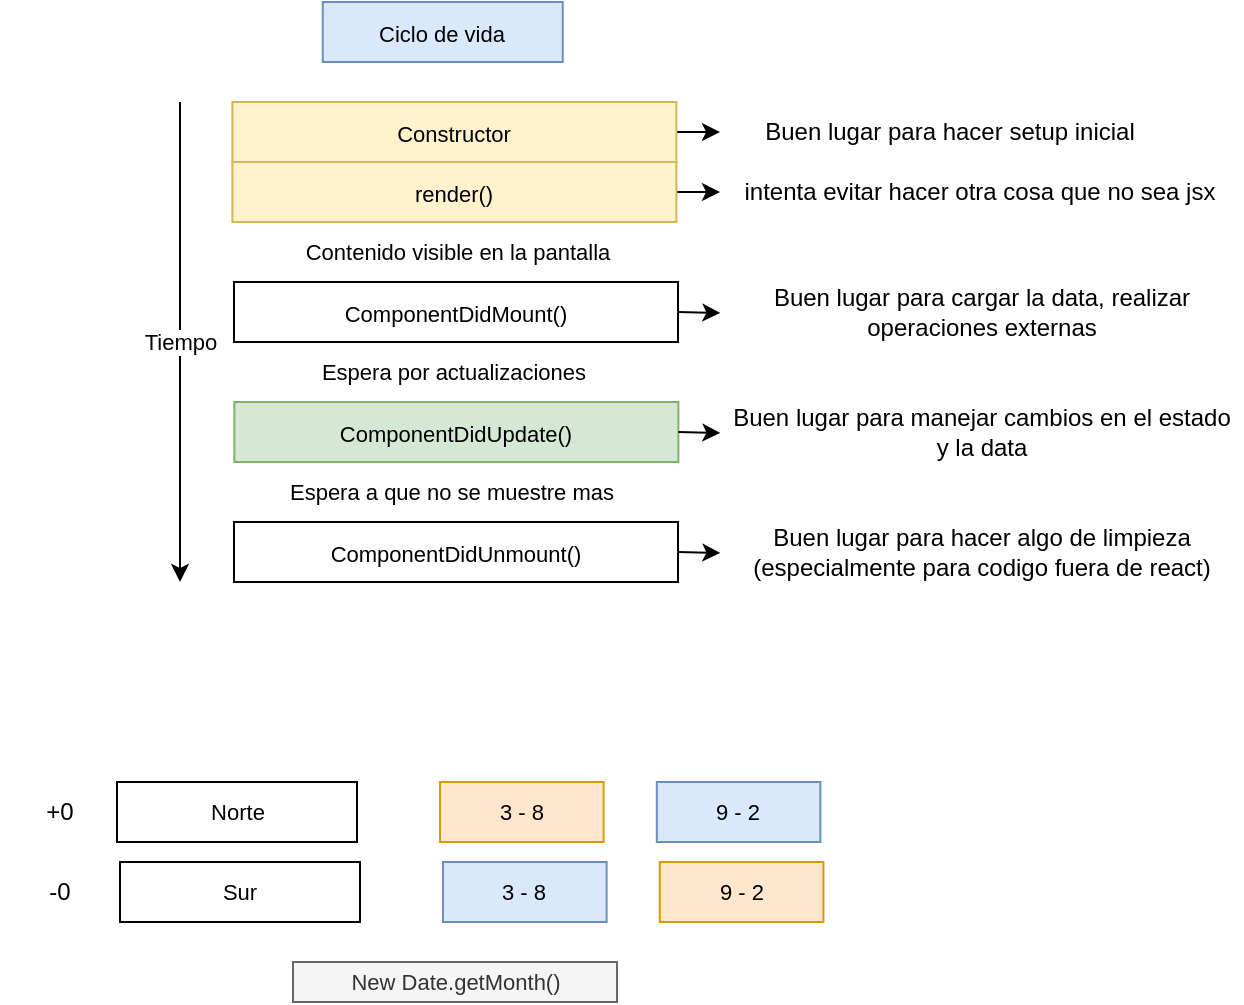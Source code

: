 <mxfile version="16.4.0" type="device"><diagram id="vxx5PGcnoUaJN35QzPoA" name="Página-1"><mxGraphModel dx="1021" dy="651" grid="1" gridSize="10" guides="1" tooltips="1" connect="1" arrows="1" fold="1" page="1" pageScale="1" pageWidth="827" pageHeight="1169" math="0" shadow="0"><root><mxCell id="0"/><mxCell id="1" parent="0"/><mxCell id="89l6sooOV2xjMn1KRSGB-1" value="&lt;font style=&quot;font-size: 11px&quot;&gt;Ciclo de vida&lt;/font&gt;" style="rounded=0;whiteSpace=wrap;html=1;fontSize=14;strokeWidth=1;fillColor=#dae8fc;strokeColor=#6c8ebf;" parent="1" vertex="1"><mxGeometry x="221.38" y="60" width="120" height="30" as="geometry"/></mxCell><mxCell id="89l6sooOV2xjMn1KRSGB-13" style="edgeStyle=orthogonalEdgeStyle;rounded=0;orthogonalLoop=1;jettySize=auto;html=1;exitX=1;exitY=0.5;exitDx=0;exitDy=0;" parent="1" source="89l6sooOV2xjMn1KRSGB-2" target="89l6sooOV2xjMn1KRSGB-11" edge="1"><mxGeometry relative="1" as="geometry"/></mxCell><mxCell id="89l6sooOV2xjMn1KRSGB-2" value="&lt;font style=&quot;font-size: 11px&quot;&gt;Constructor&lt;/font&gt;" style="rounded=0;whiteSpace=wrap;html=1;fontSize=14;strokeWidth=1;fillColor=#fff2cc;strokeColor=#d6b656;" parent="1" vertex="1"><mxGeometry x="176.19" y="110" width="222" height="30" as="geometry"/></mxCell><mxCell id="89l6sooOV2xjMn1KRSGB-14" style="edgeStyle=orthogonalEdgeStyle;rounded=0;orthogonalLoop=1;jettySize=auto;html=1;exitX=1;exitY=0.5;exitDx=0;exitDy=0;" parent="1" source="89l6sooOV2xjMn1KRSGB-3" target="89l6sooOV2xjMn1KRSGB-12" edge="1"><mxGeometry relative="1" as="geometry"/></mxCell><mxCell id="89l6sooOV2xjMn1KRSGB-3" value="&lt;font style=&quot;font-size: 11px&quot;&gt;render()&lt;/font&gt;" style="rounded=0;whiteSpace=wrap;html=1;fontSize=14;strokeWidth=1;fillColor=#fff2cc;strokeColor=#d6b656;" parent="1" vertex="1"><mxGeometry x="176.19" y="140" width="222" height="30" as="geometry"/></mxCell><mxCell id="89l6sooOV2xjMn1KRSGB-4" value="&lt;font style=&quot;font-size: 11px&quot;&gt;ComponentDidMount()&lt;/font&gt;" style="rounded=0;whiteSpace=wrap;html=1;fontSize=14;strokeWidth=1;" parent="1" vertex="1"><mxGeometry x="177" y="200" width="222" height="30" as="geometry"/></mxCell><mxCell id="89l6sooOV2xjMn1KRSGB-5" value="Tiempo" style="endArrow=classic;html=1;rounded=0;fontSize=11;" parent="1" edge="1"><mxGeometry width="50" height="50" relative="1" as="geometry"><mxPoint x="150.0" y="110" as="sourcePoint"/><mxPoint x="150" y="350" as="targetPoint"/></mxGeometry></mxCell><mxCell id="89l6sooOV2xjMn1KRSGB-6" value="Contenido visible en la pantalla" style="text;html=1;strokeColor=none;fillColor=none;align=center;verticalAlign=middle;whiteSpace=wrap;rounded=0;fontSize=11;" parent="1" vertex="1"><mxGeometry x="179" y="170" width="220" height="30" as="geometry"/></mxCell><mxCell id="89l6sooOV2xjMn1KRSGB-7" value="&lt;font style=&quot;font-size: 11px&quot;&gt;ComponentDidUpdate()&lt;/font&gt;" style="rounded=0;whiteSpace=wrap;html=1;fontSize=14;strokeWidth=1;fillColor=#d5e8d4;strokeColor=#82b366;" parent="1" vertex="1"><mxGeometry x="177.19" y="260" width="222" height="30" as="geometry"/></mxCell><mxCell id="89l6sooOV2xjMn1KRSGB-8" value="Espera por actualizaciones" style="text;html=1;strokeColor=none;fillColor=none;align=center;verticalAlign=middle;whiteSpace=wrap;rounded=0;fontSize=11;" parent="1" vertex="1"><mxGeometry x="177.19" y="230" width="220" height="30" as="geometry"/></mxCell><mxCell id="89l6sooOV2xjMn1KRSGB-9" value="&lt;font style=&quot;font-size: 11px&quot;&gt;ComponentDidUnmount()&lt;/font&gt;" style="rounded=0;whiteSpace=wrap;html=1;fontSize=14;strokeWidth=1;" parent="1" vertex="1"><mxGeometry x="177" y="320" width="222" height="30" as="geometry"/></mxCell><mxCell id="89l6sooOV2xjMn1KRSGB-10" value="Espera a que no se muestre mas" style="text;html=1;strokeColor=none;fillColor=none;align=center;verticalAlign=middle;whiteSpace=wrap;rounded=0;fontSize=11;" parent="1" vertex="1"><mxGeometry x="176.19" y="290" width="220" height="30" as="geometry"/></mxCell><mxCell id="89l6sooOV2xjMn1KRSGB-11" value="Buen lugar para hacer setup inicial" style="text;html=1;strokeColor=none;fillColor=none;align=center;verticalAlign=middle;whiteSpace=wrap;rounded=0;" parent="1" vertex="1"><mxGeometry x="420" y="110" width="230" height="30" as="geometry"/></mxCell><mxCell id="89l6sooOV2xjMn1KRSGB-12" value="intenta evitar hacer otra cosa que no sea jsx" style="text;html=1;strokeColor=none;fillColor=none;align=center;verticalAlign=middle;whiteSpace=wrap;rounded=0;" parent="1" vertex="1"><mxGeometry x="420" y="140" width="260" height="30" as="geometry"/></mxCell><mxCell id="89l6sooOV2xjMn1KRSGB-15" style="edgeStyle=orthogonalEdgeStyle;rounded=0;orthogonalLoop=1;jettySize=auto;html=1;exitX=1;exitY=0.5;exitDx=0;exitDy=0;" parent="1" target="89l6sooOV2xjMn1KRSGB-16" edge="1"><mxGeometry relative="1" as="geometry"><mxPoint x="399.19" y="215" as="sourcePoint"/></mxGeometry></mxCell><mxCell id="89l6sooOV2xjMn1KRSGB-16" value="Buen lugar para cargar la data, realizar operaciones externas" style="text;html=1;strokeColor=none;fillColor=none;align=center;verticalAlign=middle;whiteSpace=wrap;rounded=0;" parent="1" vertex="1"><mxGeometry x="421" y="200" width="260" height="30" as="geometry"/></mxCell><mxCell id="89l6sooOV2xjMn1KRSGB-17" style="edgeStyle=orthogonalEdgeStyle;rounded=0;orthogonalLoop=1;jettySize=auto;html=1;exitX=1;exitY=0.5;exitDx=0;exitDy=0;" parent="1" target="89l6sooOV2xjMn1KRSGB-18" edge="1"><mxGeometry relative="1" as="geometry"><mxPoint x="399.19" y="275" as="sourcePoint"/></mxGeometry></mxCell><mxCell id="89l6sooOV2xjMn1KRSGB-18" value="Buen lugar para manejar cambios en el estado y la data" style="text;html=1;strokeColor=none;fillColor=none;align=center;verticalAlign=middle;whiteSpace=wrap;rounded=0;" parent="1" vertex="1"><mxGeometry x="421" y="260" width="260" height="30" as="geometry"/></mxCell><mxCell id="89l6sooOV2xjMn1KRSGB-19" style="edgeStyle=orthogonalEdgeStyle;rounded=0;orthogonalLoop=1;jettySize=auto;html=1;exitX=1;exitY=0.5;exitDx=0;exitDy=0;" parent="1" target="89l6sooOV2xjMn1KRSGB-20" edge="1"><mxGeometry relative="1" as="geometry"><mxPoint x="399.19" y="335" as="sourcePoint"/></mxGeometry></mxCell><mxCell id="89l6sooOV2xjMn1KRSGB-20" value="Buen lugar para hacer algo de limpieza (especialmente para codigo fuera de react)" style="text;html=1;strokeColor=none;fillColor=none;align=center;verticalAlign=middle;whiteSpace=wrap;rounded=0;" parent="1" vertex="1"><mxGeometry x="421" y="320" width="260" height="30" as="geometry"/></mxCell><mxCell id="REfY4FQkntyfcwJikNho-1" value="Norte" style="rounded=0;whiteSpace=wrap;html=1;fontSize=11;strokeWidth=1;" parent="1" vertex="1"><mxGeometry x="118.5" y="450" width="120" height="30" as="geometry"/></mxCell><mxCell id="REfY4FQkntyfcwJikNho-2" value="9 - 2" style="rounded=0;whiteSpace=wrap;html=1;fontSize=11;strokeWidth=1;fillColor=#dae8fc;strokeColor=#6c8ebf;" parent="1" vertex="1"><mxGeometry x="388.4" y="450" width="81.81" height="30" as="geometry"/></mxCell><mxCell id="REfY4FQkntyfcwJikNho-3" value="3 - 8" style="rounded=0;whiteSpace=wrap;html=1;fontSize=11;strokeWidth=1;fillColor=#ffe6cc;strokeColor=#d79b00;" parent="1" vertex="1"><mxGeometry x="280.0" y="450" width="81.81" height="30" as="geometry"/></mxCell><mxCell id="REfY4FQkntyfcwJikNho-4" value="Sur" style="rounded=0;whiteSpace=wrap;html=1;fontSize=11;strokeWidth=1;" parent="1" vertex="1"><mxGeometry x="120" y="490" width="120" height="30" as="geometry"/></mxCell><mxCell id="REfY4FQkntyfcwJikNho-5" value="9 - 2" style="rounded=0;whiteSpace=wrap;html=1;fontSize=11;strokeWidth=1;fillColor=#ffe6cc;strokeColor=#d79b00;" parent="1" vertex="1"><mxGeometry x="389.9" y="490" width="81.81" height="30" as="geometry"/></mxCell><mxCell id="REfY4FQkntyfcwJikNho-6" value="3 - 8" style="rounded=0;whiteSpace=wrap;html=1;fontSize=11;strokeWidth=1;fillColor=#dae8fc;strokeColor=#6c8ebf;" parent="1" vertex="1"><mxGeometry x="281.5" y="490" width="81.81" height="30" as="geometry"/></mxCell><mxCell id="REfY4FQkntyfcwJikNho-7" value="New Date.getMonth()" style="rounded=0;whiteSpace=wrap;html=1;fontSize=11;strokeWidth=1;fillColor=#f5f5f5;fontColor=#333333;strokeColor=#666666;" parent="1" vertex="1"><mxGeometry x="206.5" y="540" width="162" height="20" as="geometry"/></mxCell><mxCell id="REfY4FQkntyfcwJikNho-8" value="+0" style="text;html=1;strokeColor=none;fillColor=none;align=center;verticalAlign=middle;whiteSpace=wrap;rounded=0;fontColor=default;" parent="1" vertex="1"><mxGeometry x="60" y="450" width="60" height="30" as="geometry"/></mxCell><mxCell id="REfY4FQkntyfcwJikNho-9" value="-0" style="text;html=1;strokeColor=none;fillColor=none;align=center;verticalAlign=middle;whiteSpace=wrap;rounded=0;fontColor=default;" parent="1" vertex="1"><mxGeometry x="60" y="490" width="60" height="30" as="geometry"/></mxCell></root></mxGraphModel></diagram></mxfile>